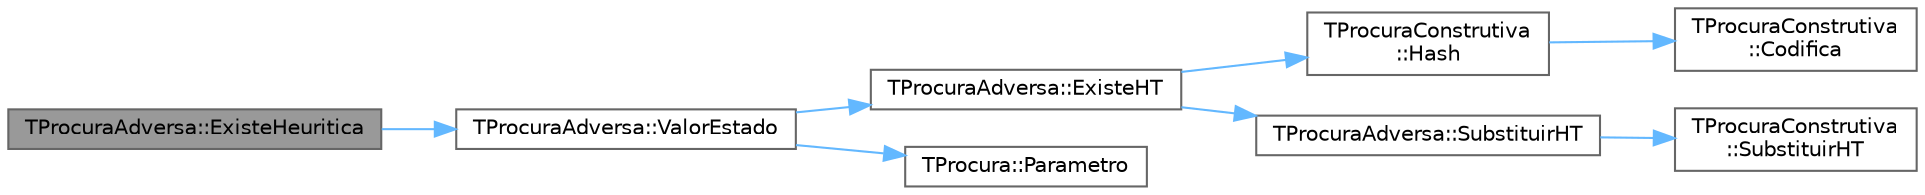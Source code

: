 digraph "TProcuraAdversa::ExisteHeuritica"
{
 // LATEX_PDF_SIZE
  bgcolor="transparent";
  edge [fontname=Helvetica,fontsize=10,labelfontname=Helvetica,labelfontsize=10];
  node [fontname=Helvetica,fontsize=10,shape=box,height=0.2,width=0.4];
  rankdir="LR";
  Node1 [id="Node000001",label="TProcuraAdversa::ExisteHeuritica",height=0.2,width=0.4,color="gray40", fillcolor="grey60", style="filled", fontcolor="black",tooltip=" "];
  Node1 -> Node2 [id="edge1_Node000001_Node000002",color="steelblue1",style="solid",tooltip=" "];
  Node2 [id="Node000002",label="TProcuraAdversa::ValorEstado",height=0.2,width=0.4,color="grey40", fillcolor="white", style="filled",URL="$classTProcuraAdversa.html#a9c95c246b28345f0d515a9083ffd646d",tooltip="ler ou gravar o melhor valor conhecido"];
  Node2 -> Node3 [id="edge2_Node000002_Node000003",color="steelblue1",style="solid",tooltip=" "];
  Node3 [id="Node000003",label="TProcuraAdversa::ExisteHT",height=0.2,width=0.4,color="grey40", fillcolor="white", style="filled",URL="$classTProcuraAdversa.html#ad01434aae577cafdb636f82ba2815215",tooltip=" "];
  Node3 -> Node4 [id="edge3_Node000003_Node000004",color="steelblue1",style="solid",tooltip=" "];
  Node4 [id="Node000004",label="TProcuraConstrutiva\l::Hash",height=0.2,width=0.4,color="grey40", fillcolor="white", style="filled",URL="$classTProcuraConstrutiva.html#a70375188a6ee7775bc842a3e64f8e35c",tooltip=" "];
  Node4 -> Node5 [id="edge4_Node000004_Node000005",color="steelblue1",style="solid",tooltip=" "];
  Node5 [id="Node000005",label="TProcuraConstrutiva\l::Codifica",height=0.2,width=0.4,color="grey40", fillcolor="white", style="filled",URL="$group__RedefinicaoSugerida.html#ga5ff46e85c8f1394c2502f17025284c11",tooltip="Codifica o estado para um vetor de inteiros de 64 bits."];
  Node3 -> Node6 [id="edge5_Node000003_Node000006",color="steelblue1",style="solid",tooltip=" "];
  Node6 [id="Node000006",label="TProcuraAdversa::SubstituirHT",height=0.2,width=0.4,color="grey40", fillcolor="white", style="filled",URL="$classTProcuraAdversa.html#ab13f514d86e599dc15a682e6a6199987",tooltip=" "];
  Node6 -> Node7 [id="edge6_Node000006_Node000007",color="steelblue1",style="solid",tooltip=" "];
  Node7 [id="Node000007",label="TProcuraConstrutiva\l::SubstituirHT",height=0.2,width=0.4,color="grey40", fillcolor="white", style="filled",URL="$classTProcuraConstrutiva.html#a99b7a74f16f5a1b63b12bf629b902057",tooltip=" "];
  Node2 -> Node8 [id="edge7_Node000002_Node000008",color="steelblue1",style="solid",tooltip=" "];
  Node8 [id="Node000008",label="TProcura::Parametro",height=0.2,width=0.4,color="grey40", fillcolor="white", style="filled",URL="$classTProcura.html#a0e9e692f29af8a5d5279a8647c800437",tooltip=" "];
}
